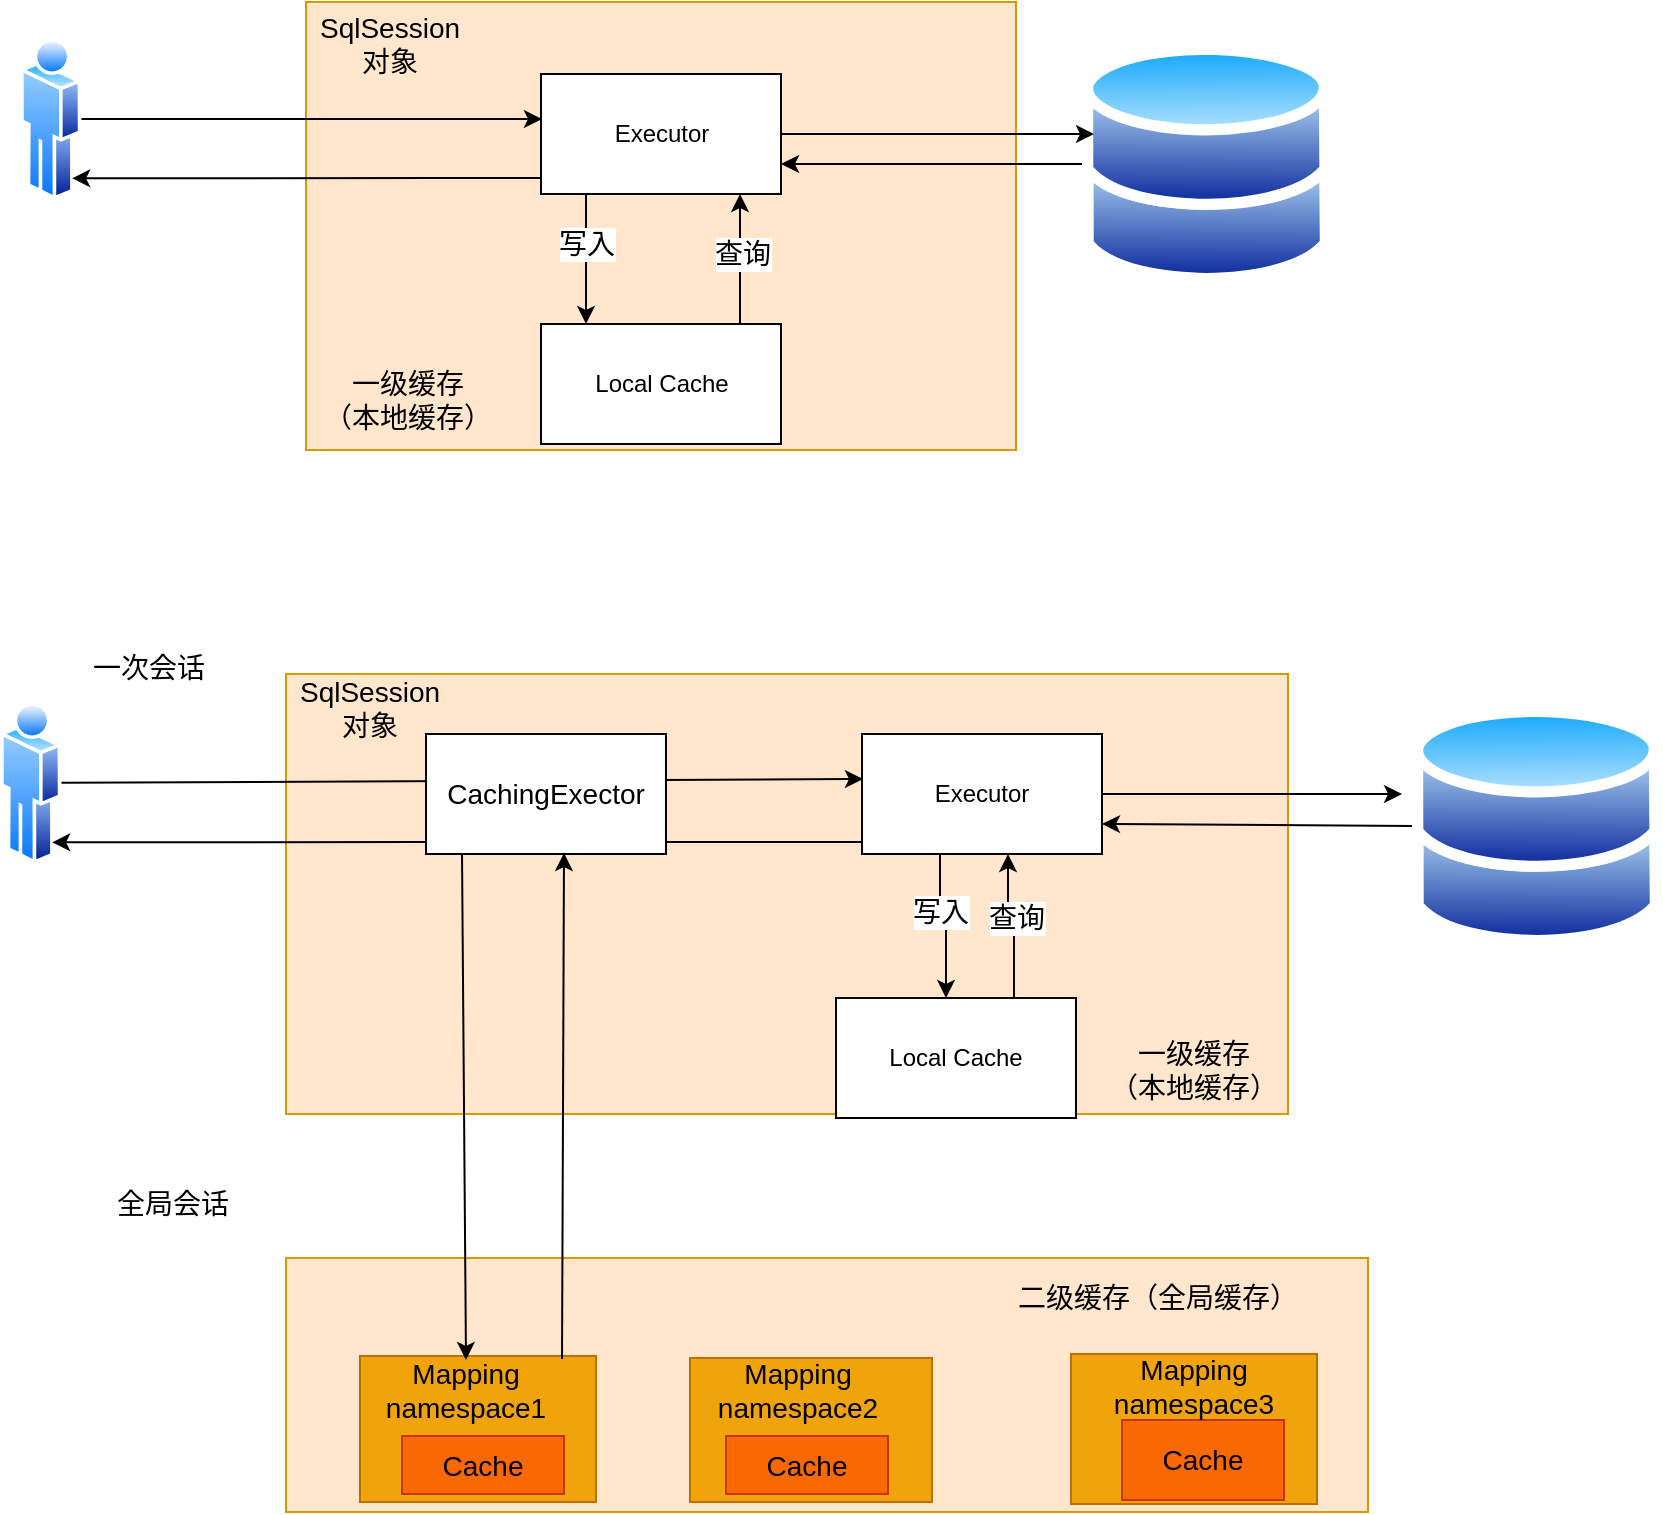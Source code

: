 <mxfile version="20.0.1" type="github">
  <diagram id="iH0gL08kqjguA-bAN_SE" name="第 1 页">
    <mxGraphModel dx="1875" dy="893" grid="0" gridSize="10" guides="1" tooltips="1" connect="1" arrows="1" fold="1" page="0" pageScale="1" pageWidth="827" pageHeight="1169" math="0" shadow="0">
      <root>
        <mxCell id="0" />
        <mxCell id="1" parent="0" />
        <mxCell id="1n-zxMwPYfT8AON7kOcK-1" value="" style="aspect=fixed;perimeter=ellipsePerimeter;html=1;align=center;shadow=0;dashed=0;spacingTop=3;image;image=img/lib/active_directory/databases.svg;" vertex="1" parent="1">
          <mxGeometry x="627" y="171" width="124.49" height="122" as="geometry" />
        </mxCell>
        <mxCell id="1n-zxMwPYfT8AON7kOcK-2" value="" style="aspect=fixed;perimeter=ellipsePerimeter;html=1;align=center;shadow=0;dashed=0;spacingTop=3;image;image=img/lib/active_directory/user.svg;" vertex="1" parent="1">
          <mxGeometry x="96" y="168" width="30.71" height="83" as="geometry" />
        </mxCell>
        <mxCell id="1n-zxMwPYfT8AON7kOcK-3" value="" style="rounded=0;whiteSpace=wrap;html=1;fillColor=#ffe6cc;strokeColor=#d79b00;" vertex="1" parent="1">
          <mxGeometry x="239" y="151" width="355" height="224" as="geometry" />
        </mxCell>
        <mxCell id="1n-zxMwPYfT8AON7kOcK-7" style="edgeStyle=orthogonalEdgeStyle;rounded=0;orthogonalLoop=1;jettySize=auto;html=1;fontSize=14;" edge="1" parent="1" source="1n-zxMwPYfT8AON7kOcK-4" target="1n-zxMwPYfT8AON7kOcK-5">
          <mxGeometry relative="1" as="geometry">
            <Array as="points">
              <mxPoint x="379" y="279" />
              <mxPoint x="379" y="279" />
            </Array>
          </mxGeometry>
        </mxCell>
        <mxCell id="1n-zxMwPYfT8AON7kOcK-9" value="写入" style="edgeLabel;html=1;align=center;verticalAlign=middle;resizable=0;points=[];fontSize=14;" vertex="1" connectable="0" parent="1n-zxMwPYfT8AON7kOcK-7">
          <mxGeometry x="-0.231" relative="1" as="geometry">
            <mxPoint as="offset" />
          </mxGeometry>
        </mxCell>
        <mxCell id="1n-zxMwPYfT8AON7kOcK-17" style="edgeStyle=orthogonalEdgeStyle;rounded=0;orthogonalLoop=1;jettySize=auto;html=1;entryX=1;entryY=1;entryDx=0;entryDy=0;fontSize=14;" edge="1" parent="1" source="1n-zxMwPYfT8AON7kOcK-4" target="1n-zxMwPYfT8AON7kOcK-2">
          <mxGeometry relative="1" as="geometry">
            <Array as="points">
              <mxPoint x="305" y="239" />
              <mxPoint x="305" y="239" />
            </Array>
          </mxGeometry>
        </mxCell>
        <mxCell id="1n-zxMwPYfT8AON7kOcK-21" style="edgeStyle=orthogonalEdgeStyle;rounded=0;orthogonalLoop=1;jettySize=auto;html=1;fontSize=14;" edge="1" parent="1" source="1n-zxMwPYfT8AON7kOcK-4">
          <mxGeometry relative="1" as="geometry">
            <mxPoint x="633" y="217" as="targetPoint" />
          </mxGeometry>
        </mxCell>
        <mxCell id="1n-zxMwPYfT8AON7kOcK-4" value="Executor" style="rounded=1;whiteSpace=wrap;html=1;arcSize=0;" vertex="1" parent="1">
          <mxGeometry x="356.5" y="187" width="120" height="60" as="geometry" />
        </mxCell>
        <mxCell id="1n-zxMwPYfT8AON7kOcK-8" style="edgeStyle=orthogonalEdgeStyle;rounded=0;orthogonalLoop=1;jettySize=auto;html=1;fontSize=14;" edge="1" parent="1" source="1n-zxMwPYfT8AON7kOcK-5" target="1n-zxMwPYfT8AON7kOcK-4">
          <mxGeometry relative="1" as="geometry">
            <Array as="points">
              <mxPoint x="456" y="276" />
              <mxPoint x="456" y="276" />
            </Array>
          </mxGeometry>
        </mxCell>
        <mxCell id="1n-zxMwPYfT8AON7kOcK-10" value="查询" style="edgeLabel;html=1;align=center;verticalAlign=middle;resizable=0;points=[];fontSize=14;" vertex="1" connectable="0" parent="1n-zxMwPYfT8AON7kOcK-8">
          <mxGeometry x="0.077" y="-1" relative="1" as="geometry">
            <mxPoint as="offset" />
          </mxGeometry>
        </mxCell>
        <mxCell id="1n-zxMwPYfT8AON7kOcK-5" value="Local Cache" style="rounded=1;whiteSpace=wrap;html=1;arcSize=0;" vertex="1" parent="1">
          <mxGeometry x="356.5" y="312" width="120" height="60" as="geometry" />
        </mxCell>
        <mxCell id="1n-zxMwPYfT8AON7kOcK-12" value="SqlSession对象" style="text;html=1;strokeColor=none;fillColor=none;align=center;verticalAlign=middle;whiteSpace=wrap;rounded=0;fontSize=14;" vertex="1" parent="1">
          <mxGeometry x="251" y="157" width="60" height="30" as="geometry" />
        </mxCell>
        <mxCell id="1n-zxMwPYfT8AON7kOcK-13" value="一级缓存&lt;br&gt;（本地缓存）" style="text;html=1;strokeColor=none;fillColor=none;align=center;verticalAlign=middle;whiteSpace=wrap;rounded=0;fontSize=14;" vertex="1" parent="1">
          <mxGeometry x="243" y="335" width="94" height="30" as="geometry" />
        </mxCell>
        <mxCell id="1n-zxMwPYfT8AON7kOcK-20" value="" style="endArrow=classic;html=1;rounded=0;fontSize=14;entryX=0.004;entryY=0.375;entryDx=0;entryDy=0;entryPerimeter=0;" edge="1" parent="1" source="1n-zxMwPYfT8AON7kOcK-2" target="1n-zxMwPYfT8AON7kOcK-4">
          <mxGeometry width="50" height="50" relative="1" as="geometry">
            <mxPoint x="198" y="196" as="sourcePoint" />
            <mxPoint x="248" y="146" as="targetPoint" />
          </mxGeometry>
        </mxCell>
        <mxCell id="1n-zxMwPYfT8AON7kOcK-23" value="" style="endArrow=classic;html=1;rounded=0;fontSize=14;entryX=1;entryY=0.75;entryDx=0;entryDy=0;exitX=0;exitY=0.5;exitDx=0;exitDy=0;" edge="1" parent="1" source="1n-zxMwPYfT8AON7kOcK-1" target="1n-zxMwPYfT8AON7kOcK-4">
          <mxGeometry width="50" height="50" relative="1" as="geometry">
            <mxPoint x="635" y="401" as="sourcePoint" />
            <mxPoint x="685" y="351" as="targetPoint" />
          </mxGeometry>
        </mxCell>
        <mxCell id="1n-zxMwPYfT8AON7kOcK-24" value="" style="aspect=fixed;perimeter=ellipsePerimeter;html=1;align=center;shadow=0;dashed=0;spacingTop=3;image;image=img/lib/active_directory/databases.svg;" vertex="1" parent="1">
          <mxGeometry x="792" y="502" width="124.49" height="122" as="geometry" />
        </mxCell>
        <mxCell id="1n-zxMwPYfT8AON7kOcK-25" value="" style="aspect=fixed;perimeter=ellipsePerimeter;html=1;align=center;shadow=0;dashed=0;spacingTop=3;image;image=img/lib/active_directory/user.svg;" vertex="1" parent="1">
          <mxGeometry x="86" y="500" width="30.71" height="83" as="geometry" />
        </mxCell>
        <mxCell id="1n-zxMwPYfT8AON7kOcK-26" value="" style="rounded=0;whiteSpace=wrap;html=1;fillColor=#ffe6cc;strokeColor=#d79b00;" vertex="1" parent="1">
          <mxGeometry x="229" y="487" width="501" height="220" as="geometry" />
        </mxCell>
        <mxCell id="1n-zxMwPYfT8AON7kOcK-27" style="edgeStyle=orthogonalEdgeStyle;rounded=0;orthogonalLoop=1;jettySize=auto;html=1;fontSize=14;" edge="1" parent="1" source="1n-zxMwPYfT8AON7kOcK-31" target="1n-zxMwPYfT8AON7kOcK-34">
          <mxGeometry relative="1" as="geometry">
            <Array as="points">
              <mxPoint x="556" y="611" />
              <mxPoint x="559" y="611" />
            </Array>
          </mxGeometry>
        </mxCell>
        <mxCell id="1n-zxMwPYfT8AON7kOcK-28" value="写入" style="edgeLabel;html=1;align=center;verticalAlign=middle;resizable=0;points=[];fontSize=14;" vertex="1" connectable="0" parent="1n-zxMwPYfT8AON7kOcK-27">
          <mxGeometry x="-0.231" relative="1" as="geometry">
            <mxPoint as="offset" />
          </mxGeometry>
        </mxCell>
        <mxCell id="1n-zxMwPYfT8AON7kOcK-29" style="edgeStyle=orthogonalEdgeStyle;rounded=0;orthogonalLoop=1;jettySize=auto;html=1;entryX=1;entryY=1;entryDx=0;entryDy=0;fontSize=14;" edge="1" parent="1" source="1n-zxMwPYfT8AON7kOcK-31" target="1n-zxMwPYfT8AON7kOcK-25">
          <mxGeometry relative="1" as="geometry">
            <Array as="points">
              <mxPoint x="295" y="571" />
              <mxPoint x="295" y="571" />
            </Array>
          </mxGeometry>
        </mxCell>
        <mxCell id="1n-zxMwPYfT8AON7kOcK-30" style="edgeStyle=orthogonalEdgeStyle;rounded=0;orthogonalLoop=1;jettySize=auto;html=1;fontSize=14;entryX=-0.04;entryY=0.369;entryDx=0;entryDy=0;entryPerimeter=0;" edge="1" parent="1" source="1n-zxMwPYfT8AON7kOcK-31" target="1n-zxMwPYfT8AON7kOcK-24">
          <mxGeometry relative="1" as="geometry">
            <mxPoint x="623" y="549" as="targetPoint" />
          </mxGeometry>
        </mxCell>
        <mxCell id="1n-zxMwPYfT8AON7kOcK-31" value="Executor" style="rounded=1;whiteSpace=wrap;html=1;arcSize=0;" vertex="1" parent="1">
          <mxGeometry x="517" y="517" width="120" height="60" as="geometry" />
        </mxCell>
        <mxCell id="1n-zxMwPYfT8AON7kOcK-32" style="edgeStyle=orthogonalEdgeStyle;rounded=0;orthogonalLoop=1;jettySize=auto;html=1;fontSize=14;" edge="1" parent="1" source="1n-zxMwPYfT8AON7kOcK-34" target="1n-zxMwPYfT8AON7kOcK-31">
          <mxGeometry relative="1" as="geometry">
            <Array as="points">
              <mxPoint x="593" y="608" />
              <mxPoint x="590" y="608" />
            </Array>
          </mxGeometry>
        </mxCell>
        <mxCell id="1n-zxMwPYfT8AON7kOcK-33" value="查询" style="edgeLabel;html=1;align=center;verticalAlign=middle;resizable=0;points=[];fontSize=14;" vertex="1" connectable="0" parent="1n-zxMwPYfT8AON7kOcK-32">
          <mxGeometry x="0.077" y="-1" relative="1" as="geometry">
            <mxPoint as="offset" />
          </mxGeometry>
        </mxCell>
        <mxCell id="1n-zxMwPYfT8AON7kOcK-34" value="Local Cache" style="rounded=1;whiteSpace=wrap;html=1;arcSize=0;" vertex="1" parent="1">
          <mxGeometry x="504" y="649" width="120" height="60" as="geometry" />
        </mxCell>
        <mxCell id="1n-zxMwPYfT8AON7kOcK-35" value="SqlSession对象" style="text;html=1;strokeColor=none;fillColor=none;align=center;verticalAlign=middle;whiteSpace=wrap;rounded=0;fontSize=14;" vertex="1" parent="1">
          <mxGeometry x="241" y="489" width="60" height="30" as="geometry" />
        </mxCell>
        <mxCell id="1n-zxMwPYfT8AON7kOcK-36" value="一级缓存&lt;br&gt;（本地缓存）" style="text;html=1;strokeColor=none;fillColor=none;align=center;verticalAlign=middle;whiteSpace=wrap;rounded=0;fontSize=14;" vertex="1" parent="1">
          <mxGeometry x="636" y="670" width="94" height="30" as="geometry" />
        </mxCell>
        <mxCell id="1n-zxMwPYfT8AON7kOcK-37" value="" style="endArrow=classic;html=1;rounded=0;fontSize=14;entryX=0.004;entryY=0.375;entryDx=0;entryDy=0;entryPerimeter=0;" edge="1" parent="1" source="1n-zxMwPYfT8AON7kOcK-25" target="1n-zxMwPYfT8AON7kOcK-31">
          <mxGeometry width="50" height="50" relative="1" as="geometry">
            <mxPoint x="188" y="528" as="sourcePoint" />
            <mxPoint x="238" y="478" as="targetPoint" />
          </mxGeometry>
        </mxCell>
        <mxCell id="1n-zxMwPYfT8AON7kOcK-38" value="" style="endArrow=classic;html=1;rounded=0;fontSize=14;entryX=1;entryY=0.75;entryDx=0;entryDy=0;exitX=0;exitY=0.5;exitDx=0;exitDy=0;" edge="1" parent="1" source="1n-zxMwPYfT8AON7kOcK-24" target="1n-zxMwPYfT8AON7kOcK-31">
          <mxGeometry width="50" height="50" relative="1" as="geometry">
            <mxPoint x="625" y="733" as="sourcePoint" />
            <mxPoint x="675" y="683" as="targetPoint" />
          </mxGeometry>
        </mxCell>
        <mxCell id="1n-zxMwPYfT8AON7kOcK-41" value="CachingExector" style="rounded=0;whiteSpace=wrap;html=1;fontSize=14;" vertex="1" parent="1">
          <mxGeometry x="299" y="517" width="120" height="60" as="geometry" />
        </mxCell>
        <mxCell id="1n-zxMwPYfT8AON7kOcK-42" value="" style="rounded=0;whiteSpace=wrap;html=1;fontSize=14;fillColor=#ffe6cc;strokeColor=#d79b00;" vertex="1" parent="1">
          <mxGeometry x="229" y="779" width="541" height="127" as="geometry" />
        </mxCell>
        <mxCell id="1n-zxMwPYfT8AON7kOcK-43" value="一次会话" style="text;html=1;align=center;verticalAlign=middle;resizable=0;points=[];autosize=1;strokeColor=none;fillColor=none;fontSize=14;" vertex="1" parent="1">
          <mxGeometry x="126.71" y="473" width="66" height="21" as="geometry" />
        </mxCell>
        <mxCell id="1n-zxMwPYfT8AON7kOcK-44" value="全局会话" style="text;html=1;align=center;verticalAlign=middle;resizable=0;points=[];autosize=1;strokeColor=none;fillColor=none;fontSize=14;" vertex="1" parent="1">
          <mxGeometry x="139" y="741" width="66" height="21" as="geometry" />
        </mxCell>
        <mxCell id="1n-zxMwPYfT8AON7kOcK-45" value="" style="rounded=0;whiteSpace=wrap;html=1;fontSize=14;fillColor=#f0a30a;fontColor=#000000;strokeColor=#BD7000;" vertex="1" parent="1">
          <mxGeometry x="266" y="828" width="118" height="73" as="geometry" />
        </mxCell>
        <mxCell id="1n-zxMwPYfT8AON7kOcK-46" value="Cache" style="rounded=0;whiteSpace=wrap;html=1;fontSize=14;fillColor=#fa6800;fontColor=#000000;strokeColor=#C73500;" vertex="1" parent="1">
          <mxGeometry x="287" y="868" width="81" height="29" as="geometry" />
        </mxCell>
        <mxCell id="1n-zxMwPYfT8AON7kOcK-47" value="" style="rounded=0;whiteSpace=wrap;html=1;fontSize=14;fillColor=#f0a30a;fontColor=#000000;strokeColor=#BD7000;" vertex="1" parent="1">
          <mxGeometry x="431" y="829" width="121" height="72" as="geometry" />
        </mxCell>
        <mxCell id="1n-zxMwPYfT8AON7kOcK-48" value="Cache" style="rounded=0;whiteSpace=wrap;html=1;fontSize=14;fillColor=#fa6800;fontColor=#000000;strokeColor=#C73500;" vertex="1" parent="1">
          <mxGeometry x="449" y="868" width="81" height="29" as="geometry" />
        </mxCell>
        <mxCell id="1n-zxMwPYfT8AON7kOcK-49" value="" style="rounded=0;whiteSpace=wrap;html=1;fontSize=14;fillColor=#f0a30a;fontColor=#000000;strokeColor=#BD7000;" vertex="1" parent="1">
          <mxGeometry x="621.5" y="827" width="123" height="75" as="geometry" />
        </mxCell>
        <mxCell id="1n-zxMwPYfT8AON7kOcK-50" value="Cache" style="rounded=0;whiteSpace=wrap;html=1;fontSize=14;fillColor=#fa6800;fontColor=#000000;strokeColor=#C73500;" vertex="1" parent="1">
          <mxGeometry x="647" y="860" width="81" height="40" as="geometry" />
        </mxCell>
        <mxCell id="1n-zxMwPYfT8AON7kOcK-52" value="Mapping namespace1" style="text;html=1;strokeColor=none;fillColor=none;align=center;verticalAlign=middle;whiteSpace=wrap;rounded=0;fontSize=14;" vertex="1" parent="1">
          <mxGeometry x="289" y="830" width="60" height="30" as="geometry" />
        </mxCell>
        <mxCell id="1n-zxMwPYfT8AON7kOcK-53" value="Mapping namespace2" style="text;html=1;strokeColor=none;fillColor=none;align=center;verticalAlign=middle;whiteSpace=wrap;rounded=0;fontSize=14;" vertex="1" parent="1">
          <mxGeometry x="455" y="830" width="60" height="30" as="geometry" />
        </mxCell>
        <mxCell id="1n-zxMwPYfT8AON7kOcK-54" value="Mapping namespace3" style="text;html=1;strokeColor=none;fillColor=none;align=center;verticalAlign=middle;whiteSpace=wrap;rounded=0;fontSize=14;" vertex="1" parent="1">
          <mxGeometry x="653" y="828" width="60" height="30" as="geometry" />
        </mxCell>
        <mxCell id="1n-zxMwPYfT8AON7kOcK-56" value="二级缓存（全局缓存）" style="text;html=1;strokeColor=none;fillColor=none;align=center;verticalAlign=middle;whiteSpace=wrap;rounded=0;fontSize=14;" vertex="1" parent="1">
          <mxGeometry x="584" y="784" width="162" height="30" as="geometry" />
        </mxCell>
        <mxCell id="1n-zxMwPYfT8AON7kOcK-59" value="" style="endArrow=classic;html=1;rounded=0;fontSize=14;entryX=0.575;entryY=0.992;entryDx=0;entryDy=0;entryPerimeter=0;exitX=0.856;exitY=0.021;exitDx=0;exitDy=0;exitPerimeter=0;" edge="1" parent="1" source="1n-zxMwPYfT8AON7kOcK-45" target="1n-zxMwPYfT8AON7kOcK-41">
          <mxGeometry width="50" height="50" relative="1" as="geometry">
            <mxPoint x="269" y="733" as="sourcePoint" />
            <mxPoint x="319" y="683" as="targetPoint" />
          </mxGeometry>
        </mxCell>
        <mxCell id="1n-zxMwPYfT8AON7kOcK-60" value="" style="endArrow=classic;html=1;rounded=0;fontSize=14;exitX=0.15;exitY=0.992;exitDx=0;exitDy=0;exitPerimeter=0;entryX=0.5;entryY=0;entryDx=0;entryDy=0;" edge="1" parent="1" source="1n-zxMwPYfT8AON7kOcK-41" target="1n-zxMwPYfT8AON7kOcK-52">
          <mxGeometry width="50" height="50" relative="1" as="geometry">
            <mxPoint x="318" y="673" as="sourcePoint" />
            <mxPoint x="368" y="623" as="targetPoint" />
          </mxGeometry>
        </mxCell>
      </root>
    </mxGraphModel>
  </diagram>
</mxfile>
